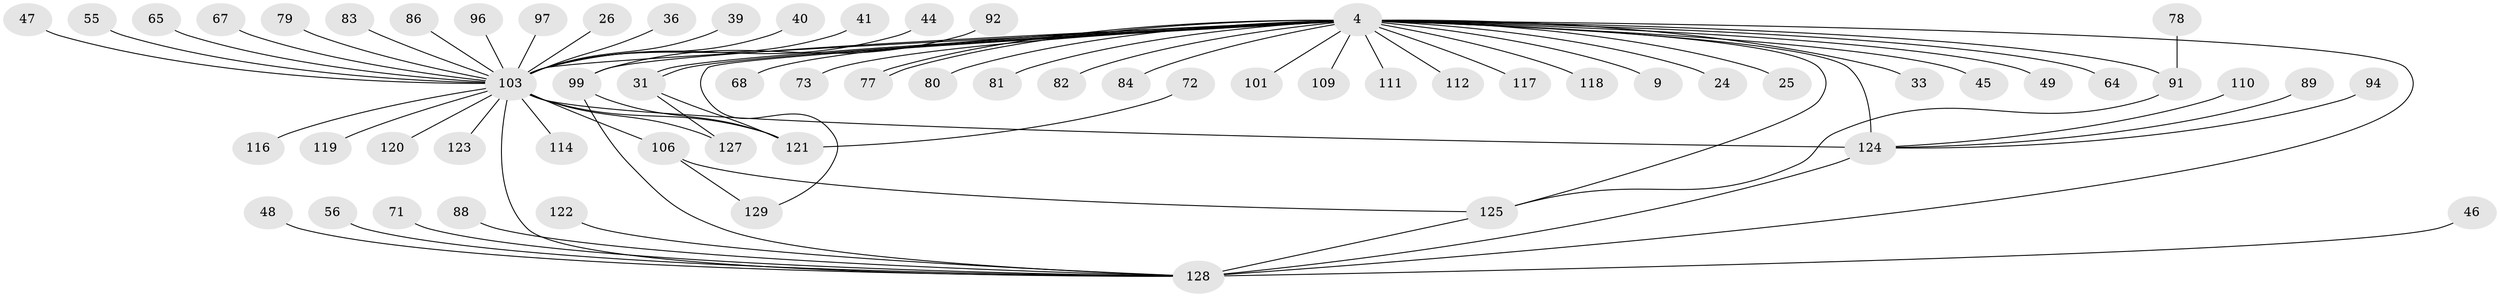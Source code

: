 // original degree distribution, {22: 0.007751937984496124, 12: 0.007751937984496124, 34: 0.007751937984496124, 24: 0.007751937984496124, 9: 0.007751937984496124, 7: 0.015503875968992248, 2: 0.21705426356589147, 6: 0.06201550387596899, 1: 0.4806201550387597, 4: 0.046511627906976744, 3: 0.10077519379844961, 11: 0.007751937984496124, 5: 0.023255813953488372, 8: 0.007751937984496124}
// Generated by graph-tools (version 1.1) at 2025/50/03/04/25 21:50:47]
// undirected, 64 vertices, 76 edges
graph export_dot {
graph [start="1"]
  node [color=gray90,style=filled];
  4 [super="+1+2"];
  9;
  24;
  25;
  26;
  31;
  33;
  36;
  39;
  40;
  41;
  44;
  45 [super="+16"];
  46 [super="+7"];
  47;
  48;
  49;
  55;
  56;
  64;
  65;
  67;
  68;
  71 [super="+52"];
  72;
  73;
  77 [super="+50"];
  78;
  79;
  80;
  81 [super="+13"];
  82;
  83;
  84;
  86;
  88;
  89;
  91 [super="+59+70+43+76"];
  92;
  94;
  96;
  97;
  99 [super="+85+51+58+61"];
  101;
  103 [super="+60+30+57+90+98+15"];
  106 [super="+27"];
  109;
  110;
  111;
  112;
  114;
  116;
  117 [super="+105"];
  118 [super="+21"];
  119;
  120;
  121 [super="+113+100+75"];
  122;
  123;
  124 [super="+93+53+69"];
  125 [super="+104+107"];
  127;
  128 [super="+126+108+74+102"];
  129;
  4 -- 24;
  4 -- 25;
  4 -- 31 [weight=3];
  4 -- 31;
  4 -- 33;
  4 -- 64;
  4 -- 68;
  4 -- 77 [weight=5];
  4 -- 77;
  4 -- 109;
  4 -- 111;
  4 -- 129;
  4 -- 73;
  4 -- 80;
  4 -- 81 [weight=2];
  4 -- 101;
  4 -- 49;
  4 -- 125;
  4 -- 9;
  4 -- 112;
  4 -- 82;
  4 -- 84;
  4 -- 124 [weight=8];
  4 -- 128 [weight=4];
  4 -- 45;
  4 -- 118;
  4 -- 117;
  4 -- 103 [weight=3];
  4 -- 91 [weight=2];
  4 -- 99 [weight=3];
  26 -- 103;
  31 -- 127;
  31 -- 121;
  36 -- 103;
  39 -- 103;
  40 -- 103;
  41 -- 103;
  44 -- 103;
  46 -- 128;
  47 -- 103;
  48 -- 128;
  55 -- 103;
  56 -- 128;
  65 -- 103;
  67 -- 103;
  71 -- 128;
  72 -- 121;
  78 -- 91;
  79 -- 103;
  83 -- 103;
  86 -- 103;
  88 -- 128;
  89 -- 124;
  91 -- 125 [weight=2];
  92 -- 99;
  94 -- 124;
  96 -- 103;
  97 -- 103;
  99 -- 128 [weight=2];
  99 -- 121;
  103 -- 124 [weight=9];
  103 -- 128 [weight=3];
  103 -- 119;
  103 -- 106 [weight=3];
  103 -- 114;
  103 -- 116;
  103 -- 120;
  103 -- 123;
  103 -- 127;
  103 -- 121 [weight=4];
  106 -- 129;
  106 -- 125;
  110 -- 124;
  122 -- 128;
  124 -- 128 [weight=3];
  125 -- 128 [weight=2];
}

